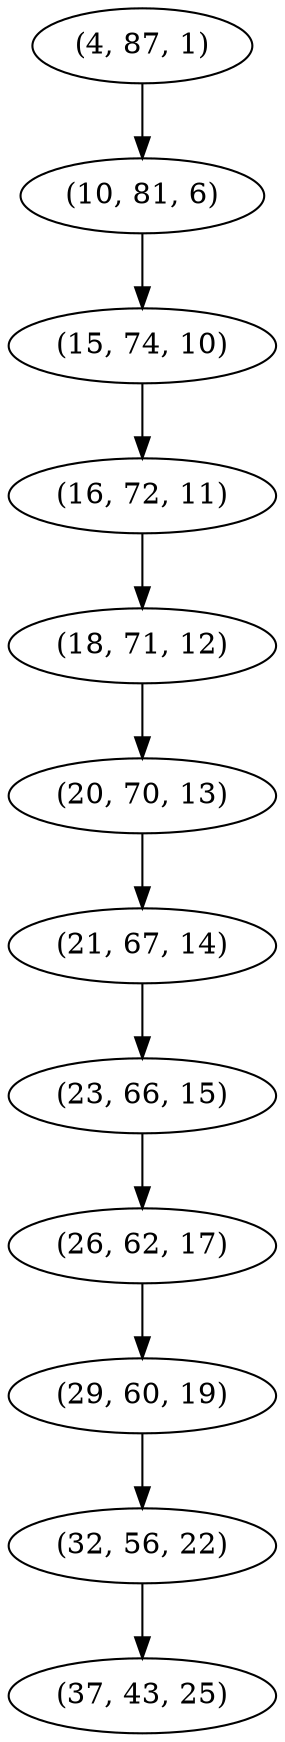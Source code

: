 digraph tree {
    "(4, 87, 1)";
    "(10, 81, 6)";
    "(15, 74, 10)";
    "(16, 72, 11)";
    "(18, 71, 12)";
    "(20, 70, 13)";
    "(21, 67, 14)";
    "(23, 66, 15)";
    "(26, 62, 17)";
    "(29, 60, 19)";
    "(32, 56, 22)";
    "(37, 43, 25)";
    "(4, 87, 1)" -> "(10, 81, 6)";
    "(10, 81, 6)" -> "(15, 74, 10)";
    "(15, 74, 10)" -> "(16, 72, 11)";
    "(16, 72, 11)" -> "(18, 71, 12)";
    "(18, 71, 12)" -> "(20, 70, 13)";
    "(20, 70, 13)" -> "(21, 67, 14)";
    "(21, 67, 14)" -> "(23, 66, 15)";
    "(23, 66, 15)" -> "(26, 62, 17)";
    "(26, 62, 17)" -> "(29, 60, 19)";
    "(29, 60, 19)" -> "(32, 56, 22)";
    "(32, 56, 22)" -> "(37, 43, 25)";
}
